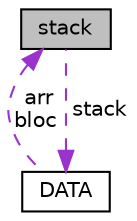 digraph "stack"
{
 // LATEX_PDF_SIZE
  edge [fontname="Helvetica",fontsize="10",labelfontname="Helvetica",labelfontsize="10"];
  node [fontname="Helvetica",fontsize="10",shape=record];
  Node1 [label="stack",height=0.2,width=0.4,color="black", fillcolor="grey75", style="filled", fontcolor="black",tooltip="Definicao da stack. Array de elementos e stack pointer."];
  Node2 -> Node1 [dir="back",color="darkorchid3",fontsize="10",style="dashed",label=" stack" ,fontname="Helvetica"];
  Node2 [label="DATA",height=0.2,width=0.4,color="black", fillcolor="white", style="filled",URL="$structDATA.html",tooltip="Definicao do tipo de dados que vai ser guardado na stack."];
  Node1 -> Node2 [dir="back",color="darkorchid3",fontsize="10",style="dashed",label=" arr\nbloc" ,fontname="Helvetica"];
}
